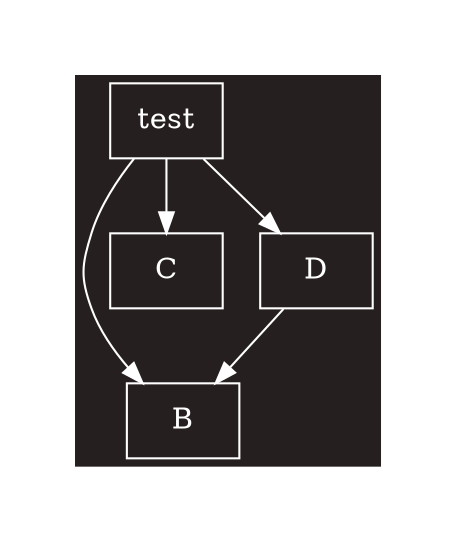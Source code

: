 digraph D {


	graph [bgcolor="#251F1F", margin=0.5];
	edge  [color=white, fontcolor=white];
	node  [color=white, fontcolor=white, shape=box];

	A [label="test"];

	A -> B;
	A -> C;
	A -> D;
	D -> B;

}

